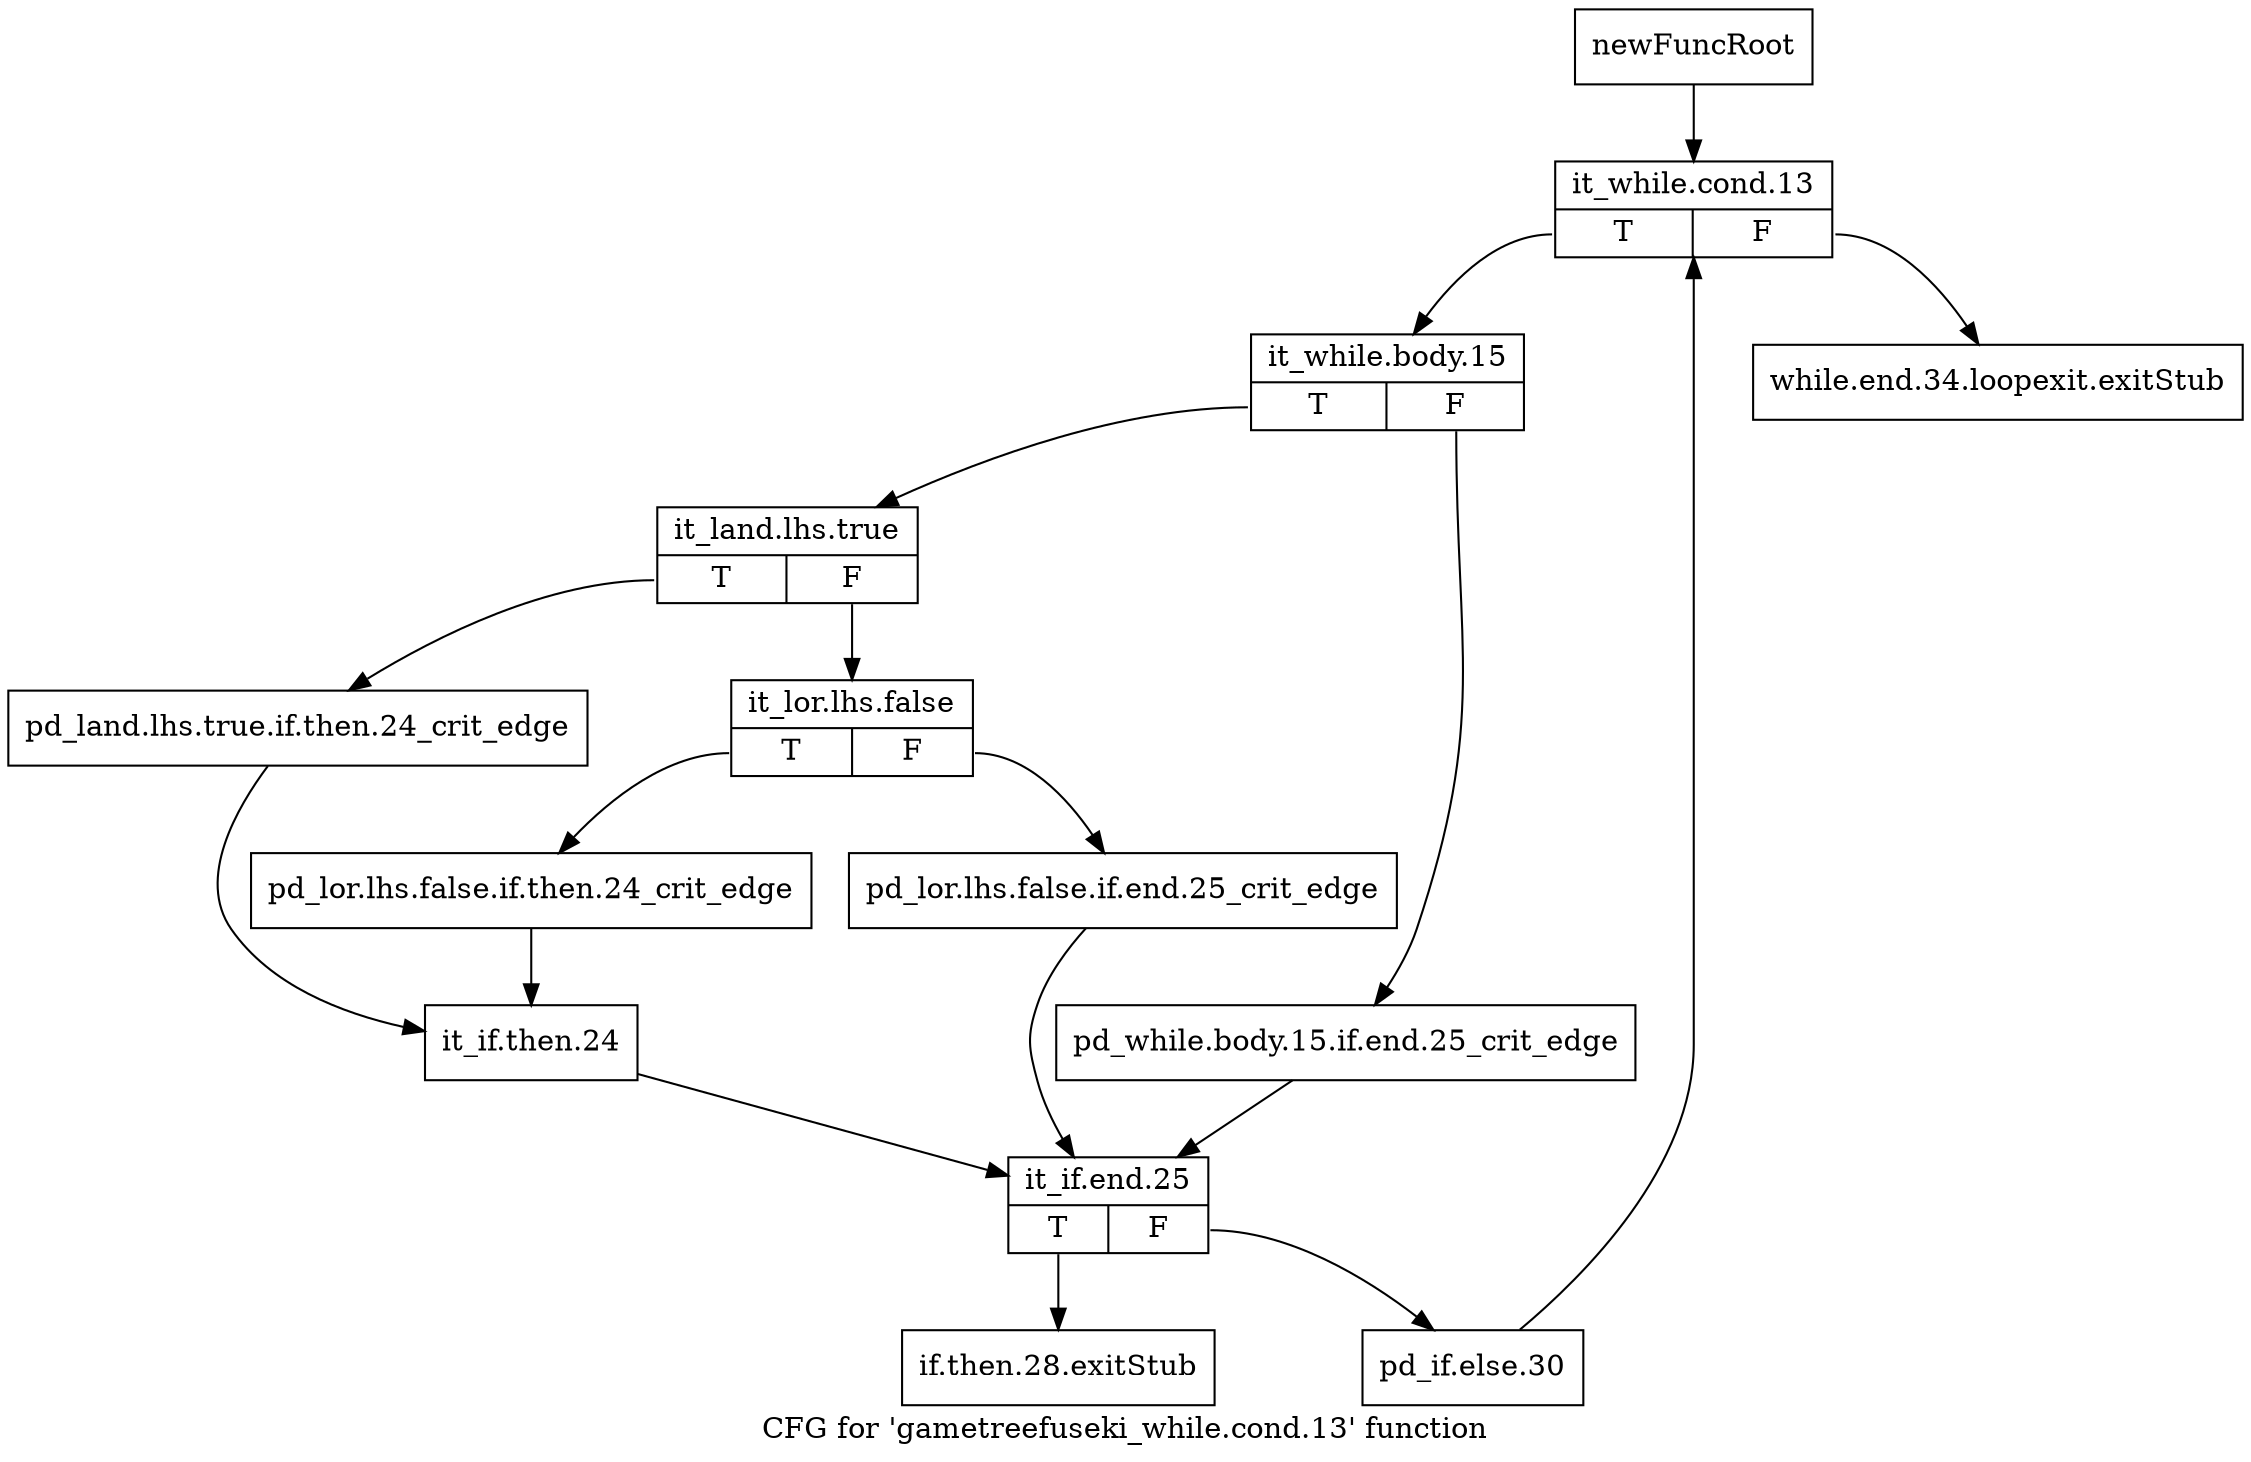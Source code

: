 digraph "CFG for 'gametreefuseki_while.cond.13' function" {
	label="CFG for 'gametreefuseki_while.cond.13' function";

	Node0x3331e70 [shape=record,label="{newFuncRoot}"];
	Node0x3331e70 -> Node0x3331f60;
	Node0x3331ec0 [shape=record,label="{while.end.34.loopexit.exitStub}"];
	Node0x3331f10 [shape=record,label="{if.then.28.exitStub}"];
	Node0x3331f60 [shape=record,label="{it_while.cond.13|{<s0>T|<s1>F}}"];
	Node0x3331f60:s0 -> Node0x3331fb0;
	Node0x3331f60:s1 -> Node0x3331ec0;
	Node0x3331fb0 [shape=record,label="{it_while.body.15|{<s0>T|<s1>F}}"];
	Node0x3331fb0:s0 -> Node0x3332050;
	Node0x3331fb0:s1 -> Node0x3332000;
	Node0x3332000 [shape=record,label="{pd_while.body.15.if.end.25_crit_edge}"];
	Node0x3332000 -> Node0x3332230;
	Node0x3332050 [shape=record,label="{it_land.lhs.true|{<s0>T|<s1>F}}"];
	Node0x3332050:s0 -> Node0x3332190;
	Node0x3332050:s1 -> Node0x33320a0;
	Node0x33320a0 [shape=record,label="{it_lor.lhs.false|{<s0>T|<s1>F}}"];
	Node0x33320a0:s0 -> Node0x3332140;
	Node0x33320a0:s1 -> Node0x33320f0;
	Node0x33320f0 [shape=record,label="{pd_lor.lhs.false.if.end.25_crit_edge}"];
	Node0x33320f0 -> Node0x3332230;
	Node0x3332140 [shape=record,label="{pd_lor.lhs.false.if.then.24_crit_edge}"];
	Node0x3332140 -> Node0x33321e0;
	Node0x3332190 [shape=record,label="{pd_land.lhs.true.if.then.24_crit_edge}"];
	Node0x3332190 -> Node0x33321e0;
	Node0x33321e0 [shape=record,label="{it_if.then.24}"];
	Node0x33321e0 -> Node0x3332230;
	Node0x3332230 [shape=record,label="{it_if.end.25|{<s0>T|<s1>F}}"];
	Node0x3332230:s0 -> Node0x3331f10;
	Node0x3332230:s1 -> Node0x3332280;
	Node0x3332280 [shape=record,label="{pd_if.else.30}"];
	Node0x3332280 -> Node0x3331f60;
}
